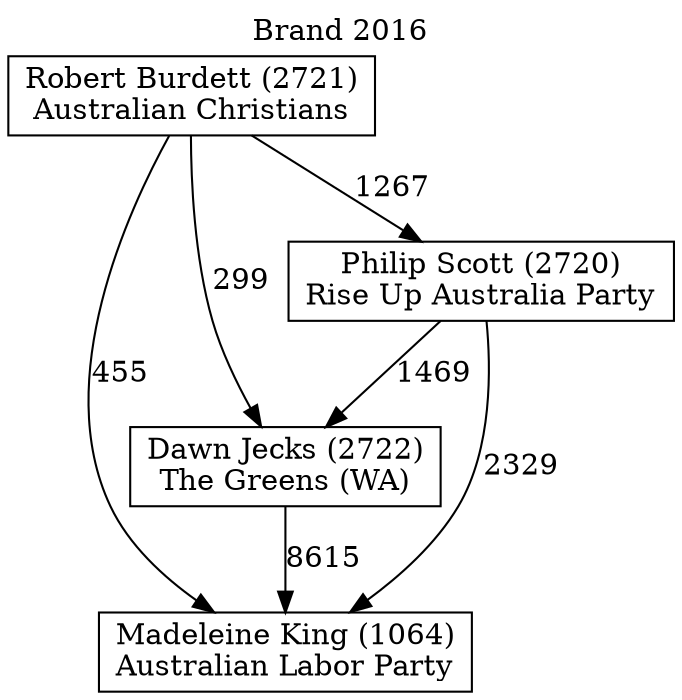 // House preference flow
digraph "Madeleine King (1064)_Brand_2016" {
	graph [label="Brand 2016" labelloc=t mclimit=10]
	node [shape=box]
	"Robert Burdett (2721)" [label="Robert Burdett (2721)
Australian Christians"]
	"Dawn Jecks (2722)" [label="Dawn Jecks (2722)
The Greens (WA)"]
	"Madeleine King (1064)" [label="Madeleine King (1064)
Australian Labor Party"]
	"Philip Scott (2720)" [label="Philip Scott (2720)
Rise Up Australia Party"]
	"Philip Scott (2720)" -> "Madeleine King (1064)" [label=2329]
	"Dawn Jecks (2722)" -> "Madeleine King (1064)" [label=8615]
	"Philip Scott (2720)" -> "Dawn Jecks (2722)" [label=1469]
	"Robert Burdett (2721)" -> "Philip Scott (2720)" [label=1267]
	"Robert Burdett (2721)" -> "Dawn Jecks (2722)" [label=299]
	"Robert Burdett (2721)" -> "Madeleine King (1064)" [label=455]
}
